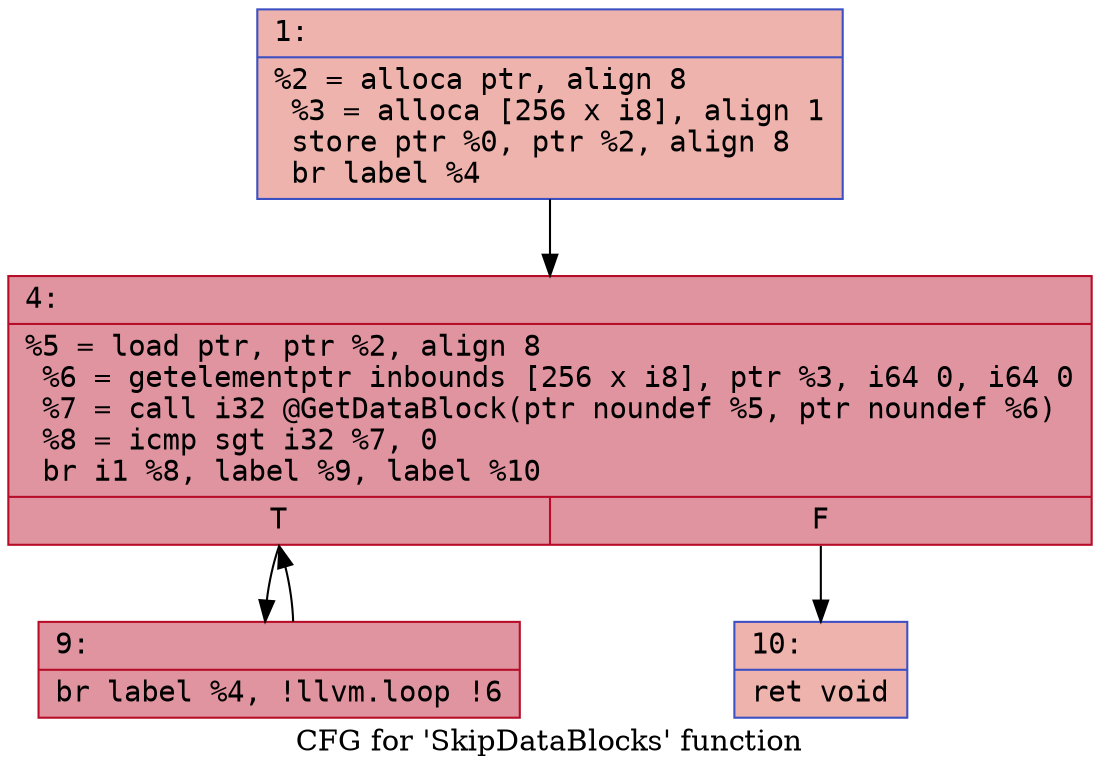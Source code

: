 digraph "CFG for 'SkipDataBlocks' function" {
	label="CFG for 'SkipDataBlocks' function";

	Node0x600000b2b980 [shape=record,color="#3d50c3ff", style=filled, fillcolor="#d6524470" fontname="Courier",label="{1:\l|  %2 = alloca ptr, align 8\l  %3 = alloca [256 x i8], align 1\l  store ptr %0, ptr %2, align 8\l  br label %4\l}"];
	Node0x600000b2b980 -> Node0x600000b2b9d0[tooltip="1 -> 4\nProbability 100.00%" ];
	Node0x600000b2b9d0 [shape=record,color="#b70d28ff", style=filled, fillcolor="#b70d2870" fontname="Courier",label="{4:\l|  %5 = load ptr, ptr %2, align 8\l  %6 = getelementptr inbounds [256 x i8], ptr %3, i64 0, i64 0\l  %7 = call i32 @GetDataBlock(ptr noundef %5, ptr noundef %6)\l  %8 = icmp sgt i32 %7, 0\l  br i1 %8, label %9, label %10\l|{<s0>T|<s1>F}}"];
	Node0x600000b2b9d0:s0 -> Node0x600000b2ba20[tooltip="4 -> 9\nProbability 96.88%" ];
	Node0x600000b2b9d0:s1 -> Node0x600000b2ba70[tooltip="4 -> 10\nProbability 3.12%" ];
	Node0x600000b2ba20 [shape=record,color="#b70d28ff", style=filled, fillcolor="#b70d2870" fontname="Courier",label="{9:\l|  br label %4, !llvm.loop !6\l}"];
	Node0x600000b2ba20 -> Node0x600000b2b9d0[tooltip="9 -> 4\nProbability 100.00%" ];
	Node0x600000b2ba70 [shape=record,color="#3d50c3ff", style=filled, fillcolor="#d6524470" fontname="Courier",label="{10:\l|  ret void\l}"];
}
